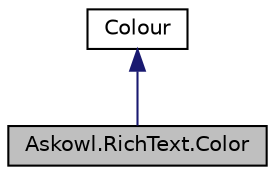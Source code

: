 digraph "Askowl.RichText.Color"
{
 // INTERACTIVE_SVG=YES
  edge [fontname="Helvetica",fontsize="10",labelfontname="Helvetica",labelfontsize="10"];
  node [fontname="Helvetica",fontsize="10",shape=record];
  Node2 [label="Askowl.RichText.Color",height=0.2,width=0.4,color="black", fillcolor="grey75", style="filled", fontcolor="black"];
  Node3 -> Node2 [dir="back",color="midnightblue",fontsize="10",style="solid",fontname="Helvetica"];
  Node3 [label="Colour",height=0.2,width=0.4,color="black", fillcolor="white", style="filled",URL="$class_askowl_1_1_rich_text_1_1_colour.html",tooltip=" "];
}
